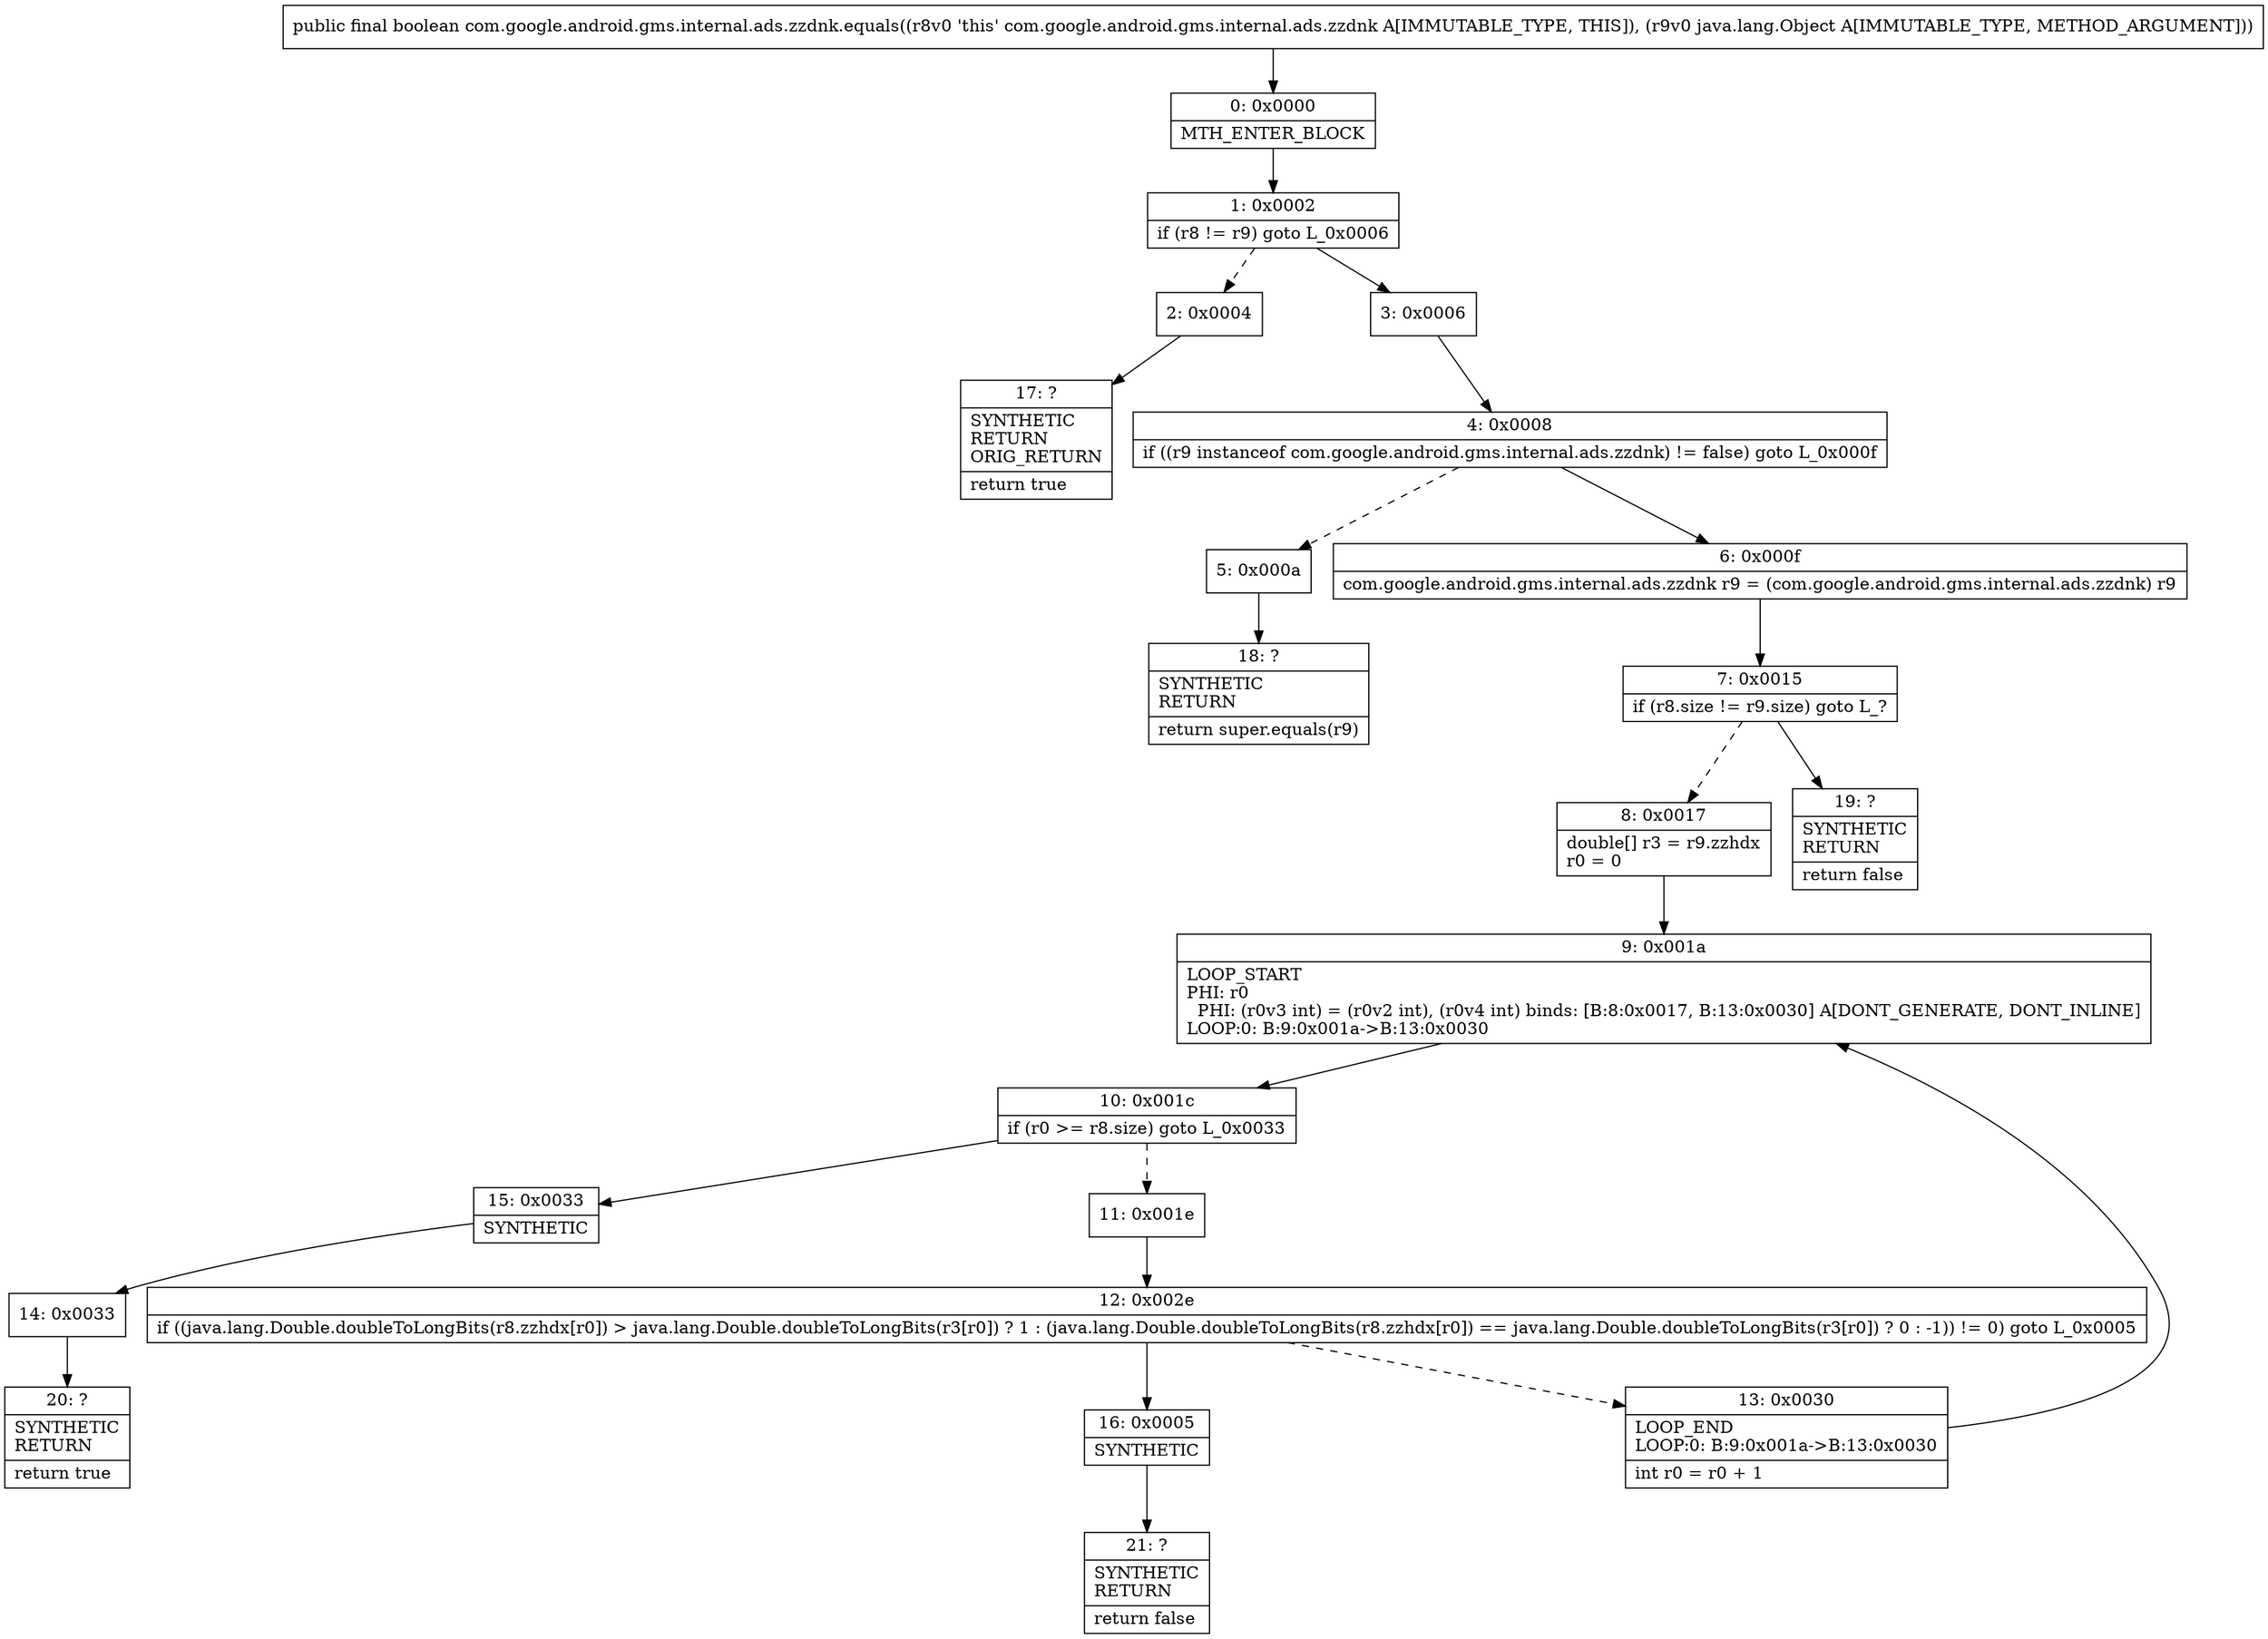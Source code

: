 digraph "CFG forcom.google.android.gms.internal.ads.zzdnk.equals(Ljava\/lang\/Object;)Z" {
Node_0 [shape=record,label="{0\:\ 0x0000|MTH_ENTER_BLOCK\l}"];
Node_1 [shape=record,label="{1\:\ 0x0002|if (r8 != r9) goto L_0x0006\l}"];
Node_2 [shape=record,label="{2\:\ 0x0004}"];
Node_3 [shape=record,label="{3\:\ 0x0006}"];
Node_4 [shape=record,label="{4\:\ 0x0008|if ((r9 instanceof com.google.android.gms.internal.ads.zzdnk) != false) goto L_0x000f\l}"];
Node_5 [shape=record,label="{5\:\ 0x000a}"];
Node_6 [shape=record,label="{6\:\ 0x000f|com.google.android.gms.internal.ads.zzdnk r9 = (com.google.android.gms.internal.ads.zzdnk) r9\l}"];
Node_7 [shape=record,label="{7\:\ 0x0015|if (r8.size != r9.size) goto L_?\l}"];
Node_8 [shape=record,label="{8\:\ 0x0017|double[] r3 = r9.zzhdx\lr0 = 0\l}"];
Node_9 [shape=record,label="{9\:\ 0x001a|LOOP_START\lPHI: r0 \l  PHI: (r0v3 int) = (r0v2 int), (r0v4 int) binds: [B:8:0x0017, B:13:0x0030] A[DONT_GENERATE, DONT_INLINE]\lLOOP:0: B:9:0x001a\-\>B:13:0x0030\l}"];
Node_10 [shape=record,label="{10\:\ 0x001c|if (r0 \>= r8.size) goto L_0x0033\l}"];
Node_11 [shape=record,label="{11\:\ 0x001e}"];
Node_12 [shape=record,label="{12\:\ 0x002e|if ((java.lang.Double.doubleToLongBits(r8.zzhdx[r0]) \> java.lang.Double.doubleToLongBits(r3[r0]) ? 1 : (java.lang.Double.doubleToLongBits(r8.zzhdx[r0]) == java.lang.Double.doubleToLongBits(r3[r0]) ? 0 : \-1)) != 0) goto L_0x0005\l}"];
Node_13 [shape=record,label="{13\:\ 0x0030|LOOP_END\lLOOP:0: B:9:0x001a\-\>B:13:0x0030\l|int r0 = r0 + 1\l}"];
Node_14 [shape=record,label="{14\:\ 0x0033}"];
Node_15 [shape=record,label="{15\:\ 0x0033|SYNTHETIC\l}"];
Node_16 [shape=record,label="{16\:\ 0x0005|SYNTHETIC\l}"];
Node_17 [shape=record,label="{17\:\ ?|SYNTHETIC\lRETURN\lORIG_RETURN\l|return true\l}"];
Node_18 [shape=record,label="{18\:\ ?|SYNTHETIC\lRETURN\l|return super.equals(r9)\l}"];
Node_19 [shape=record,label="{19\:\ ?|SYNTHETIC\lRETURN\l|return false\l}"];
Node_20 [shape=record,label="{20\:\ ?|SYNTHETIC\lRETURN\l|return true\l}"];
Node_21 [shape=record,label="{21\:\ ?|SYNTHETIC\lRETURN\l|return false\l}"];
MethodNode[shape=record,label="{public final boolean com.google.android.gms.internal.ads.zzdnk.equals((r8v0 'this' com.google.android.gms.internal.ads.zzdnk A[IMMUTABLE_TYPE, THIS]), (r9v0 java.lang.Object A[IMMUTABLE_TYPE, METHOD_ARGUMENT])) }"];
MethodNode -> Node_0;
Node_0 -> Node_1;
Node_1 -> Node_2[style=dashed];
Node_1 -> Node_3;
Node_2 -> Node_17;
Node_3 -> Node_4;
Node_4 -> Node_5[style=dashed];
Node_4 -> Node_6;
Node_5 -> Node_18;
Node_6 -> Node_7;
Node_7 -> Node_8[style=dashed];
Node_7 -> Node_19;
Node_8 -> Node_9;
Node_9 -> Node_10;
Node_10 -> Node_11[style=dashed];
Node_10 -> Node_15;
Node_11 -> Node_12;
Node_12 -> Node_13[style=dashed];
Node_12 -> Node_16;
Node_13 -> Node_9;
Node_14 -> Node_20;
Node_15 -> Node_14;
Node_16 -> Node_21;
}

